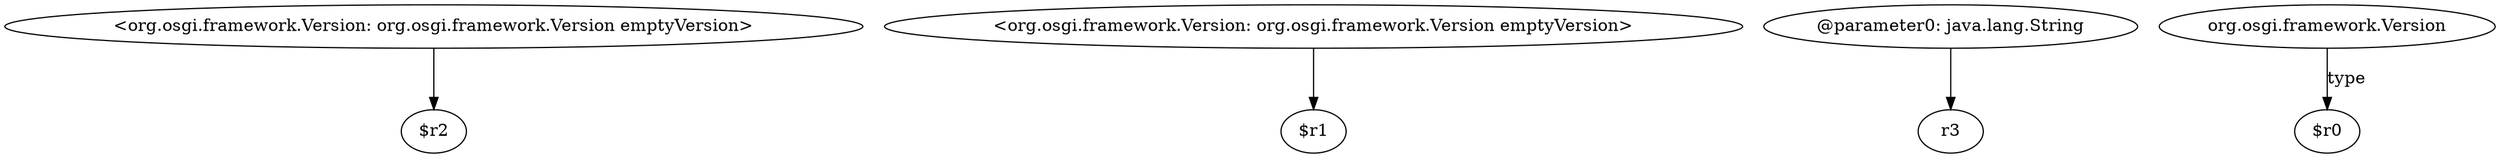 digraph g {
0[label="<org.osgi.framework.Version: org.osgi.framework.Version emptyVersion>"]
1[label="$r2"]
0->1[label=""]
2[label="<org.osgi.framework.Version: org.osgi.framework.Version emptyVersion>"]
3[label="$r1"]
2->3[label=""]
4[label="@parameter0: java.lang.String"]
5[label="r3"]
4->5[label=""]
6[label="org.osgi.framework.Version"]
7[label="$r0"]
6->7[label="type"]
}